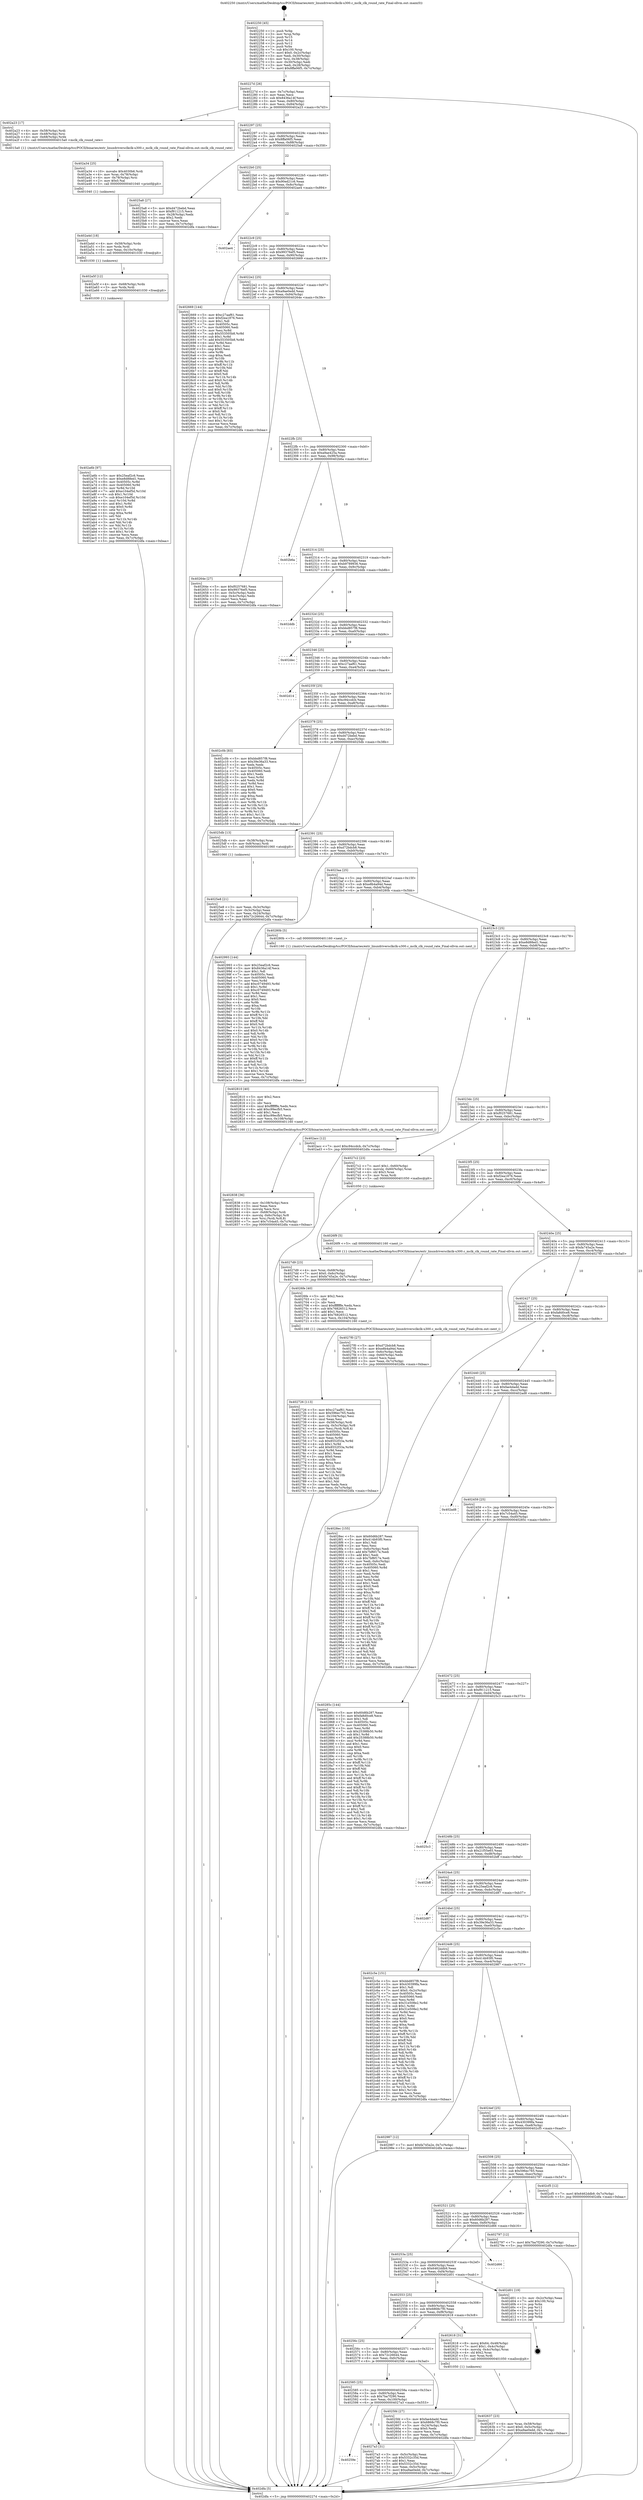 digraph "0x402250" {
  label = "0x402250 (/mnt/c/Users/mathe/Desktop/tcc/POCII/binaries/extr_linuxdriversclkclk-u300.c_mclk_clk_round_rate_Final-ollvm.out::main(0))"
  labelloc = "t"
  node[shape=record]

  Entry [label="",width=0.3,height=0.3,shape=circle,fillcolor=black,style=filled]
  "0x40227d" [label="{
     0x40227d [26]\l
     | [instrs]\l
     &nbsp;&nbsp;0x40227d \<+3\>: mov -0x7c(%rbp),%eax\l
     &nbsp;&nbsp;0x402280 \<+2\>: mov %eax,%ecx\l
     &nbsp;&nbsp;0x402282 \<+6\>: sub $0x8436a14f,%ecx\l
     &nbsp;&nbsp;0x402288 \<+3\>: mov %eax,-0x80(%rbp)\l
     &nbsp;&nbsp;0x40228b \<+6\>: mov %ecx,-0x84(%rbp)\l
     &nbsp;&nbsp;0x402291 \<+6\>: je 0000000000402a23 \<main+0x7d3\>\l
  }"]
  "0x402a23" [label="{
     0x402a23 [17]\l
     | [instrs]\l
     &nbsp;&nbsp;0x402a23 \<+4\>: mov -0x58(%rbp),%rdi\l
     &nbsp;&nbsp;0x402a27 \<+4\>: mov -0x48(%rbp),%rsi\l
     &nbsp;&nbsp;0x402a2b \<+4\>: mov -0x68(%rbp),%rdx\l
     &nbsp;&nbsp;0x402a2f \<+5\>: call 00000000004015a0 \<mclk_clk_round_rate\>\l
     | [calls]\l
     &nbsp;&nbsp;0x4015a0 \{1\} (/mnt/c/Users/mathe/Desktop/tcc/POCII/binaries/extr_linuxdriversclkclk-u300.c_mclk_clk_round_rate_Final-ollvm.out::mclk_clk_round_rate)\l
  }"]
  "0x402297" [label="{
     0x402297 [25]\l
     | [instrs]\l
     &nbsp;&nbsp;0x402297 \<+5\>: jmp 000000000040229c \<main+0x4c\>\l
     &nbsp;&nbsp;0x40229c \<+3\>: mov -0x80(%rbp),%eax\l
     &nbsp;&nbsp;0x40229f \<+5\>: sub $0x8ffa06f5,%eax\l
     &nbsp;&nbsp;0x4022a4 \<+6\>: mov %eax,-0x88(%rbp)\l
     &nbsp;&nbsp;0x4022aa \<+6\>: je 00000000004025a8 \<main+0x358\>\l
  }"]
  Exit [label="",width=0.3,height=0.3,shape=circle,fillcolor=black,style=filled,peripheries=2]
  "0x4025a8" [label="{
     0x4025a8 [27]\l
     | [instrs]\l
     &nbsp;&nbsp;0x4025a8 \<+5\>: mov $0xd472bebd,%eax\l
     &nbsp;&nbsp;0x4025ad \<+5\>: mov $0xf911215,%ecx\l
     &nbsp;&nbsp;0x4025b2 \<+3\>: mov -0x28(%rbp),%edx\l
     &nbsp;&nbsp;0x4025b5 \<+3\>: cmp $0x2,%edx\l
     &nbsp;&nbsp;0x4025b8 \<+3\>: cmovne %ecx,%eax\l
     &nbsp;&nbsp;0x4025bb \<+3\>: mov %eax,-0x7c(%rbp)\l
     &nbsp;&nbsp;0x4025be \<+5\>: jmp 0000000000402dfa \<main+0xbaa\>\l
  }"]
  "0x4022b0" [label="{
     0x4022b0 [25]\l
     | [instrs]\l
     &nbsp;&nbsp;0x4022b0 \<+5\>: jmp 00000000004022b5 \<main+0x65\>\l
     &nbsp;&nbsp;0x4022b5 \<+3\>: mov -0x80(%rbp),%eax\l
     &nbsp;&nbsp;0x4022b8 \<+5\>: sub $0x90ed21c6,%eax\l
     &nbsp;&nbsp;0x4022bd \<+6\>: mov %eax,-0x8c(%rbp)\l
     &nbsp;&nbsp;0x4022c3 \<+6\>: je 0000000000402ae4 \<main+0x894\>\l
  }"]
  "0x402dfa" [label="{
     0x402dfa [5]\l
     | [instrs]\l
     &nbsp;&nbsp;0x402dfa \<+5\>: jmp 000000000040227d \<main+0x2d\>\l
  }"]
  "0x402250" [label="{
     0x402250 [45]\l
     | [instrs]\l
     &nbsp;&nbsp;0x402250 \<+1\>: push %rbp\l
     &nbsp;&nbsp;0x402251 \<+3\>: mov %rsp,%rbp\l
     &nbsp;&nbsp;0x402254 \<+2\>: push %r15\l
     &nbsp;&nbsp;0x402256 \<+2\>: push %r14\l
     &nbsp;&nbsp;0x402258 \<+2\>: push %r12\l
     &nbsp;&nbsp;0x40225a \<+1\>: push %rbx\l
     &nbsp;&nbsp;0x40225b \<+7\>: sub $0x100,%rsp\l
     &nbsp;&nbsp;0x402262 \<+7\>: movl $0x0,-0x2c(%rbp)\l
     &nbsp;&nbsp;0x402269 \<+3\>: mov %edi,-0x30(%rbp)\l
     &nbsp;&nbsp;0x40226c \<+4\>: mov %rsi,-0x38(%rbp)\l
     &nbsp;&nbsp;0x402270 \<+3\>: mov -0x30(%rbp),%edi\l
     &nbsp;&nbsp;0x402273 \<+3\>: mov %edi,-0x28(%rbp)\l
     &nbsp;&nbsp;0x402276 \<+7\>: movl $0x8ffa06f5,-0x7c(%rbp)\l
  }"]
  "0x402a6b" [label="{
     0x402a6b [97]\l
     | [instrs]\l
     &nbsp;&nbsp;0x402a6b \<+5\>: mov $0x25eaf2c6,%eax\l
     &nbsp;&nbsp;0x402a70 \<+5\>: mov $0xe8d88ed1,%ecx\l
     &nbsp;&nbsp;0x402a75 \<+8\>: mov 0x40505c,%r8d\l
     &nbsp;&nbsp;0x402a7d \<+8\>: mov 0x405060,%r9d\l
     &nbsp;&nbsp;0x402a85 \<+3\>: mov %r8d,%r10d\l
     &nbsp;&nbsp;0x402a88 \<+7\>: add $0xe104ef5d,%r10d\l
     &nbsp;&nbsp;0x402a8f \<+4\>: sub $0x1,%r10d\l
     &nbsp;&nbsp;0x402a93 \<+7\>: sub $0xe104ef5d,%r10d\l
     &nbsp;&nbsp;0x402a9a \<+4\>: imul %r10d,%r8d\l
     &nbsp;&nbsp;0x402a9e \<+4\>: and $0x1,%r8d\l
     &nbsp;&nbsp;0x402aa2 \<+4\>: cmp $0x0,%r8d\l
     &nbsp;&nbsp;0x402aa6 \<+4\>: sete %r11b\l
     &nbsp;&nbsp;0x402aaa \<+4\>: cmp $0xa,%r9d\l
     &nbsp;&nbsp;0x402aae \<+3\>: setl %bl\l
     &nbsp;&nbsp;0x402ab1 \<+3\>: mov %r11b,%r14b\l
     &nbsp;&nbsp;0x402ab4 \<+3\>: and %bl,%r14b\l
     &nbsp;&nbsp;0x402ab7 \<+3\>: xor %bl,%r11b\l
     &nbsp;&nbsp;0x402aba \<+3\>: or %r11b,%r14b\l
     &nbsp;&nbsp;0x402abd \<+4\>: test $0x1,%r14b\l
     &nbsp;&nbsp;0x402ac1 \<+3\>: cmovne %ecx,%eax\l
     &nbsp;&nbsp;0x402ac4 \<+3\>: mov %eax,-0x7c(%rbp)\l
     &nbsp;&nbsp;0x402ac7 \<+5\>: jmp 0000000000402dfa \<main+0xbaa\>\l
  }"]
  "0x402ae4" [label="{
     0x402ae4\l
  }", style=dashed]
  "0x4022c9" [label="{
     0x4022c9 [25]\l
     | [instrs]\l
     &nbsp;&nbsp;0x4022c9 \<+5\>: jmp 00000000004022ce \<main+0x7e\>\l
     &nbsp;&nbsp;0x4022ce \<+3\>: mov -0x80(%rbp),%eax\l
     &nbsp;&nbsp;0x4022d1 \<+5\>: sub $0x99376ef5,%eax\l
     &nbsp;&nbsp;0x4022d6 \<+6\>: mov %eax,-0x90(%rbp)\l
     &nbsp;&nbsp;0x4022dc \<+6\>: je 0000000000402669 \<main+0x419\>\l
  }"]
  "0x402a5f" [label="{
     0x402a5f [12]\l
     | [instrs]\l
     &nbsp;&nbsp;0x402a5f \<+4\>: mov -0x68(%rbp),%rdx\l
     &nbsp;&nbsp;0x402a63 \<+3\>: mov %rdx,%rdi\l
     &nbsp;&nbsp;0x402a66 \<+5\>: call 0000000000401030 \<free@plt\>\l
     | [calls]\l
     &nbsp;&nbsp;0x401030 \{1\} (unknown)\l
  }"]
  "0x402669" [label="{
     0x402669 [144]\l
     | [instrs]\l
     &nbsp;&nbsp;0x402669 \<+5\>: mov $0xc27aaf61,%eax\l
     &nbsp;&nbsp;0x40266e \<+5\>: mov $0xf2ea1876,%ecx\l
     &nbsp;&nbsp;0x402673 \<+2\>: mov $0x1,%dl\l
     &nbsp;&nbsp;0x402675 \<+7\>: mov 0x40505c,%esi\l
     &nbsp;&nbsp;0x40267c \<+7\>: mov 0x405060,%edi\l
     &nbsp;&nbsp;0x402683 \<+3\>: mov %esi,%r8d\l
     &nbsp;&nbsp;0x402686 \<+7\>: sub $0x553505b8,%r8d\l
     &nbsp;&nbsp;0x40268d \<+4\>: sub $0x1,%r8d\l
     &nbsp;&nbsp;0x402691 \<+7\>: add $0x553505b8,%r8d\l
     &nbsp;&nbsp;0x402698 \<+4\>: imul %r8d,%esi\l
     &nbsp;&nbsp;0x40269c \<+3\>: and $0x1,%esi\l
     &nbsp;&nbsp;0x40269f \<+3\>: cmp $0x0,%esi\l
     &nbsp;&nbsp;0x4026a2 \<+4\>: sete %r9b\l
     &nbsp;&nbsp;0x4026a6 \<+3\>: cmp $0xa,%edi\l
     &nbsp;&nbsp;0x4026a9 \<+4\>: setl %r10b\l
     &nbsp;&nbsp;0x4026ad \<+3\>: mov %r9b,%r11b\l
     &nbsp;&nbsp;0x4026b0 \<+4\>: xor $0xff,%r11b\l
     &nbsp;&nbsp;0x4026b4 \<+3\>: mov %r10b,%bl\l
     &nbsp;&nbsp;0x4026b7 \<+3\>: xor $0xff,%bl\l
     &nbsp;&nbsp;0x4026ba \<+3\>: xor $0x0,%dl\l
     &nbsp;&nbsp;0x4026bd \<+3\>: mov %r11b,%r14b\l
     &nbsp;&nbsp;0x4026c0 \<+4\>: and $0x0,%r14b\l
     &nbsp;&nbsp;0x4026c4 \<+3\>: and %dl,%r9b\l
     &nbsp;&nbsp;0x4026c7 \<+3\>: mov %bl,%r15b\l
     &nbsp;&nbsp;0x4026ca \<+4\>: and $0x0,%r15b\l
     &nbsp;&nbsp;0x4026ce \<+3\>: and %dl,%r10b\l
     &nbsp;&nbsp;0x4026d1 \<+3\>: or %r9b,%r14b\l
     &nbsp;&nbsp;0x4026d4 \<+3\>: or %r10b,%r15b\l
     &nbsp;&nbsp;0x4026d7 \<+3\>: xor %r15b,%r14b\l
     &nbsp;&nbsp;0x4026da \<+3\>: or %bl,%r11b\l
     &nbsp;&nbsp;0x4026dd \<+4\>: xor $0xff,%r11b\l
     &nbsp;&nbsp;0x4026e1 \<+3\>: or $0x0,%dl\l
     &nbsp;&nbsp;0x4026e4 \<+3\>: and %dl,%r11b\l
     &nbsp;&nbsp;0x4026e7 \<+3\>: or %r11b,%r14b\l
     &nbsp;&nbsp;0x4026ea \<+4\>: test $0x1,%r14b\l
     &nbsp;&nbsp;0x4026ee \<+3\>: cmovne %ecx,%eax\l
     &nbsp;&nbsp;0x4026f1 \<+3\>: mov %eax,-0x7c(%rbp)\l
     &nbsp;&nbsp;0x4026f4 \<+5\>: jmp 0000000000402dfa \<main+0xbaa\>\l
  }"]
  "0x4022e2" [label="{
     0x4022e2 [25]\l
     | [instrs]\l
     &nbsp;&nbsp;0x4022e2 \<+5\>: jmp 00000000004022e7 \<main+0x97\>\l
     &nbsp;&nbsp;0x4022e7 \<+3\>: mov -0x80(%rbp),%eax\l
     &nbsp;&nbsp;0x4022ea \<+5\>: sub $0xa9ae0edd,%eax\l
     &nbsp;&nbsp;0x4022ef \<+6\>: mov %eax,-0x94(%rbp)\l
     &nbsp;&nbsp;0x4022f5 \<+6\>: je 000000000040264e \<main+0x3fe\>\l
  }"]
  "0x402a4d" [label="{
     0x402a4d [18]\l
     | [instrs]\l
     &nbsp;&nbsp;0x402a4d \<+4\>: mov -0x58(%rbp),%rdx\l
     &nbsp;&nbsp;0x402a51 \<+3\>: mov %rdx,%rdi\l
     &nbsp;&nbsp;0x402a54 \<+6\>: mov %eax,-0x10c(%rbp)\l
     &nbsp;&nbsp;0x402a5a \<+5\>: call 0000000000401030 \<free@plt\>\l
     | [calls]\l
     &nbsp;&nbsp;0x401030 \{1\} (unknown)\l
  }"]
  "0x40264e" [label="{
     0x40264e [27]\l
     | [instrs]\l
     &nbsp;&nbsp;0x40264e \<+5\>: mov $0xf0257681,%eax\l
     &nbsp;&nbsp;0x402653 \<+5\>: mov $0x99376ef5,%ecx\l
     &nbsp;&nbsp;0x402658 \<+3\>: mov -0x5c(%rbp),%edx\l
     &nbsp;&nbsp;0x40265b \<+3\>: cmp -0x4c(%rbp),%edx\l
     &nbsp;&nbsp;0x40265e \<+3\>: cmovl %ecx,%eax\l
     &nbsp;&nbsp;0x402661 \<+3\>: mov %eax,-0x7c(%rbp)\l
     &nbsp;&nbsp;0x402664 \<+5\>: jmp 0000000000402dfa \<main+0xbaa\>\l
  }"]
  "0x4022fb" [label="{
     0x4022fb [25]\l
     | [instrs]\l
     &nbsp;&nbsp;0x4022fb \<+5\>: jmp 0000000000402300 \<main+0xb0\>\l
     &nbsp;&nbsp;0x402300 \<+3\>: mov -0x80(%rbp),%eax\l
     &nbsp;&nbsp;0x402303 \<+5\>: sub $0xa9ae425a,%eax\l
     &nbsp;&nbsp;0x402308 \<+6\>: mov %eax,-0x98(%rbp)\l
     &nbsp;&nbsp;0x40230e \<+6\>: je 0000000000402b6a \<main+0x91a\>\l
  }"]
  "0x402a34" [label="{
     0x402a34 [25]\l
     | [instrs]\l
     &nbsp;&nbsp;0x402a34 \<+10\>: movabs $0x4030b6,%rdi\l
     &nbsp;&nbsp;0x402a3e \<+4\>: mov %rax,-0x78(%rbp)\l
     &nbsp;&nbsp;0x402a42 \<+4\>: mov -0x78(%rbp),%rsi\l
     &nbsp;&nbsp;0x402a46 \<+2\>: mov $0x0,%al\l
     &nbsp;&nbsp;0x402a48 \<+5\>: call 0000000000401040 \<printf@plt\>\l
     | [calls]\l
     &nbsp;&nbsp;0x401040 \{1\} (unknown)\l
  }"]
  "0x402b6a" [label="{
     0x402b6a\l
  }", style=dashed]
  "0x402314" [label="{
     0x402314 [25]\l
     | [instrs]\l
     &nbsp;&nbsp;0x402314 \<+5\>: jmp 0000000000402319 \<main+0xc9\>\l
     &nbsp;&nbsp;0x402319 \<+3\>: mov -0x80(%rbp),%eax\l
     &nbsp;&nbsp;0x40231c \<+5\>: sub $0xb9789936,%eax\l
     &nbsp;&nbsp;0x402321 \<+6\>: mov %eax,-0x9c(%rbp)\l
     &nbsp;&nbsp;0x402327 \<+6\>: je 0000000000402ddb \<main+0xb8b\>\l
  }"]
  "0x402838" [label="{
     0x402838 [36]\l
     | [instrs]\l
     &nbsp;&nbsp;0x402838 \<+6\>: mov -0x108(%rbp),%ecx\l
     &nbsp;&nbsp;0x40283e \<+3\>: imul %eax,%ecx\l
     &nbsp;&nbsp;0x402841 \<+3\>: movslq %ecx,%rsi\l
     &nbsp;&nbsp;0x402844 \<+4\>: mov -0x68(%rbp),%rdi\l
     &nbsp;&nbsp;0x402848 \<+4\>: movslq -0x6c(%rbp),%r8\l
     &nbsp;&nbsp;0x40284c \<+4\>: mov %rsi,(%rdi,%r8,8)\l
     &nbsp;&nbsp;0x402850 \<+7\>: movl $0x7c54a45,-0x7c(%rbp)\l
     &nbsp;&nbsp;0x402857 \<+5\>: jmp 0000000000402dfa \<main+0xbaa\>\l
  }"]
  "0x402ddb" [label="{
     0x402ddb\l
  }", style=dashed]
  "0x40232d" [label="{
     0x40232d [25]\l
     | [instrs]\l
     &nbsp;&nbsp;0x40232d \<+5\>: jmp 0000000000402332 \<main+0xe2\>\l
     &nbsp;&nbsp;0x402332 \<+3\>: mov -0x80(%rbp),%eax\l
     &nbsp;&nbsp;0x402335 \<+5\>: sub $0xbbd857f8,%eax\l
     &nbsp;&nbsp;0x40233a \<+6\>: mov %eax,-0xa0(%rbp)\l
     &nbsp;&nbsp;0x402340 \<+6\>: je 0000000000402dec \<main+0xb9c\>\l
  }"]
  "0x402810" [label="{
     0x402810 [40]\l
     | [instrs]\l
     &nbsp;&nbsp;0x402810 \<+5\>: mov $0x2,%ecx\l
     &nbsp;&nbsp;0x402815 \<+1\>: cltd\l
     &nbsp;&nbsp;0x402816 \<+2\>: idiv %ecx\l
     &nbsp;&nbsp;0x402818 \<+6\>: imul $0xfffffffe,%edx,%ecx\l
     &nbsp;&nbsp;0x40281e \<+6\>: add $0xc99ecfb5,%ecx\l
     &nbsp;&nbsp;0x402824 \<+3\>: add $0x1,%ecx\l
     &nbsp;&nbsp;0x402827 \<+6\>: sub $0xc99ecfb5,%ecx\l
     &nbsp;&nbsp;0x40282d \<+6\>: mov %ecx,-0x108(%rbp)\l
     &nbsp;&nbsp;0x402833 \<+5\>: call 0000000000401160 \<next_i\>\l
     | [calls]\l
     &nbsp;&nbsp;0x401160 \{1\} (/mnt/c/Users/mathe/Desktop/tcc/POCII/binaries/extr_linuxdriversclkclk-u300.c_mclk_clk_round_rate_Final-ollvm.out::next_i)\l
  }"]
  "0x402dec" [label="{
     0x402dec\l
  }", style=dashed]
  "0x402346" [label="{
     0x402346 [25]\l
     | [instrs]\l
     &nbsp;&nbsp;0x402346 \<+5\>: jmp 000000000040234b \<main+0xfb\>\l
     &nbsp;&nbsp;0x40234b \<+3\>: mov -0x80(%rbp),%eax\l
     &nbsp;&nbsp;0x40234e \<+5\>: sub $0xc27aaf61,%eax\l
     &nbsp;&nbsp;0x402353 \<+6\>: mov %eax,-0xa4(%rbp)\l
     &nbsp;&nbsp;0x402359 \<+6\>: je 0000000000402d14 \<main+0xac4\>\l
  }"]
  "0x4027d9" [label="{
     0x4027d9 [23]\l
     | [instrs]\l
     &nbsp;&nbsp;0x4027d9 \<+4\>: mov %rax,-0x68(%rbp)\l
     &nbsp;&nbsp;0x4027dd \<+7\>: movl $0x0,-0x6c(%rbp)\l
     &nbsp;&nbsp;0x4027e4 \<+7\>: movl $0xfa745a2e,-0x7c(%rbp)\l
     &nbsp;&nbsp;0x4027eb \<+5\>: jmp 0000000000402dfa \<main+0xbaa\>\l
  }"]
  "0x402d14" [label="{
     0x402d14\l
  }", style=dashed]
  "0x40235f" [label="{
     0x40235f [25]\l
     | [instrs]\l
     &nbsp;&nbsp;0x40235f \<+5\>: jmp 0000000000402364 \<main+0x114\>\l
     &nbsp;&nbsp;0x402364 \<+3\>: mov -0x80(%rbp),%eax\l
     &nbsp;&nbsp;0x402367 \<+5\>: sub $0xc94ccdcb,%eax\l
     &nbsp;&nbsp;0x40236c \<+6\>: mov %eax,-0xa8(%rbp)\l
     &nbsp;&nbsp;0x402372 \<+6\>: je 0000000000402c0b \<main+0x9bb\>\l
  }"]
  "0x40259e" [label="{
     0x40259e\l
  }", style=dashed]
  "0x402c0b" [label="{
     0x402c0b [83]\l
     | [instrs]\l
     &nbsp;&nbsp;0x402c0b \<+5\>: mov $0xbbd857f8,%eax\l
     &nbsp;&nbsp;0x402c10 \<+5\>: mov $0x39e36a33,%ecx\l
     &nbsp;&nbsp;0x402c15 \<+2\>: xor %edx,%edx\l
     &nbsp;&nbsp;0x402c17 \<+7\>: mov 0x40505c,%esi\l
     &nbsp;&nbsp;0x402c1e \<+7\>: mov 0x405060,%edi\l
     &nbsp;&nbsp;0x402c25 \<+3\>: sub $0x1,%edx\l
     &nbsp;&nbsp;0x402c28 \<+3\>: mov %esi,%r8d\l
     &nbsp;&nbsp;0x402c2b \<+3\>: add %edx,%r8d\l
     &nbsp;&nbsp;0x402c2e \<+4\>: imul %r8d,%esi\l
     &nbsp;&nbsp;0x402c32 \<+3\>: and $0x1,%esi\l
     &nbsp;&nbsp;0x402c35 \<+3\>: cmp $0x0,%esi\l
     &nbsp;&nbsp;0x402c38 \<+4\>: sete %r9b\l
     &nbsp;&nbsp;0x402c3c \<+3\>: cmp $0xa,%edi\l
     &nbsp;&nbsp;0x402c3f \<+4\>: setl %r10b\l
     &nbsp;&nbsp;0x402c43 \<+3\>: mov %r9b,%r11b\l
     &nbsp;&nbsp;0x402c46 \<+3\>: and %r10b,%r11b\l
     &nbsp;&nbsp;0x402c49 \<+3\>: xor %r10b,%r9b\l
     &nbsp;&nbsp;0x402c4c \<+3\>: or %r9b,%r11b\l
     &nbsp;&nbsp;0x402c4f \<+4\>: test $0x1,%r11b\l
     &nbsp;&nbsp;0x402c53 \<+3\>: cmovne %ecx,%eax\l
     &nbsp;&nbsp;0x402c56 \<+3\>: mov %eax,-0x7c(%rbp)\l
     &nbsp;&nbsp;0x402c59 \<+5\>: jmp 0000000000402dfa \<main+0xbaa\>\l
  }"]
  "0x402378" [label="{
     0x402378 [25]\l
     | [instrs]\l
     &nbsp;&nbsp;0x402378 \<+5\>: jmp 000000000040237d \<main+0x12d\>\l
     &nbsp;&nbsp;0x40237d \<+3\>: mov -0x80(%rbp),%eax\l
     &nbsp;&nbsp;0x402380 \<+5\>: sub $0xd472bebd,%eax\l
     &nbsp;&nbsp;0x402385 \<+6\>: mov %eax,-0xac(%rbp)\l
     &nbsp;&nbsp;0x40238b \<+6\>: je 00000000004025db \<main+0x38b\>\l
  }"]
  "0x4027a3" [label="{
     0x4027a3 [31]\l
     | [instrs]\l
     &nbsp;&nbsp;0x4027a3 \<+3\>: mov -0x5c(%rbp),%eax\l
     &nbsp;&nbsp;0x4027a6 \<+5\>: sub $0x5332c35d,%eax\l
     &nbsp;&nbsp;0x4027ab \<+3\>: add $0x1,%eax\l
     &nbsp;&nbsp;0x4027ae \<+5\>: add $0x5332c35d,%eax\l
     &nbsp;&nbsp;0x4027b3 \<+3\>: mov %eax,-0x5c(%rbp)\l
     &nbsp;&nbsp;0x4027b6 \<+7\>: movl $0xa9ae0edd,-0x7c(%rbp)\l
     &nbsp;&nbsp;0x4027bd \<+5\>: jmp 0000000000402dfa \<main+0xbaa\>\l
  }"]
  "0x4025db" [label="{
     0x4025db [13]\l
     | [instrs]\l
     &nbsp;&nbsp;0x4025db \<+4\>: mov -0x38(%rbp),%rax\l
     &nbsp;&nbsp;0x4025df \<+4\>: mov 0x8(%rax),%rdi\l
     &nbsp;&nbsp;0x4025e3 \<+5\>: call 0000000000401060 \<atoi@plt\>\l
     | [calls]\l
     &nbsp;&nbsp;0x401060 \{1\} (unknown)\l
  }"]
  "0x402391" [label="{
     0x402391 [25]\l
     | [instrs]\l
     &nbsp;&nbsp;0x402391 \<+5\>: jmp 0000000000402396 \<main+0x146\>\l
     &nbsp;&nbsp;0x402396 \<+3\>: mov -0x80(%rbp),%eax\l
     &nbsp;&nbsp;0x402399 \<+5\>: sub $0xd72bdcb8,%eax\l
     &nbsp;&nbsp;0x40239e \<+6\>: mov %eax,-0xb0(%rbp)\l
     &nbsp;&nbsp;0x4023a4 \<+6\>: je 0000000000402993 \<main+0x743\>\l
  }"]
  "0x4025e8" [label="{
     0x4025e8 [21]\l
     | [instrs]\l
     &nbsp;&nbsp;0x4025e8 \<+3\>: mov %eax,-0x3c(%rbp)\l
     &nbsp;&nbsp;0x4025eb \<+3\>: mov -0x3c(%rbp),%eax\l
     &nbsp;&nbsp;0x4025ee \<+3\>: mov %eax,-0x24(%rbp)\l
     &nbsp;&nbsp;0x4025f1 \<+7\>: movl $0x72c26644,-0x7c(%rbp)\l
     &nbsp;&nbsp;0x4025f8 \<+5\>: jmp 0000000000402dfa \<main+0xbaa\>\l
  }"]
  "0x402726" [label="{
     0x402726 [113]\l
     | [instrs]\l
     &nbsp;&nbsp;0x402726 \<+5\>: mov $0xc27aaf61,%ecx\l
     &nbsp;&nbsp;0x40272b \<+5\>: mov $0x596ec765,%edx\l
     &nbsp;&nbsp;0x402730 \<+6\>: mov -0x104(%rbp),%esi\l
     &nbsp;&nbsp;0x402736 \<+3\>: imul %eax,%esi\l
     &nbsp;&nbsp;0x402739 \<+4\>: mov -0x58(%rbp),%rdi\l
     &nbsp;&nbsp;0x40273d \<+4\>: movslq -0x5c(%rbp),%r8\l
     &nbsp;&nbsp;0x402741 \<+4\>: mov %esi,(%rdi,%r8,4)\l
     &nbsp;&nbsp;0x402745 \<+7\>: mov 0x40505c,%eax\l
     &nbsp;&nbsp;0x40274c \<+7\>: mov 0x405060,%esi\l
     &nbsp;&nbsp;0x402753 \<+3\>: mov %eax,%r9d\l
     &nbsp;&nbsp;0x402756 \<+7\>: sub $0x8552f33a,%r9d\l
     &nbsp;&nbsp;0x40275d \<+4\>: sub $0x1,%r9d\l
     &nbsp;&nbsp;0x402761 \<+7\>: add $0x8552f33a,%r9d\l
     &nbsp;&nbsp;0x402768 \<+4\>: imul %r9d,%eax\l
     &nbsp;&nbsp;0x40276c \<+3\>: and $0x1,%eax\l
     &nbsp;&nbsp;0x40276f \<+3\>: cmp $0x0,%eax\l
     &nbsp;&nbsp;0x402772 \<+4\>: sete %r10b\l
     &nbsp;&nbsp;0x402776 \<+3\>: cmp $0xa,%esi\l
     &nbsp;&nbsp;0x402779 \<+4\>: setl %r11b\l
     &nbsp;&nbsp;0x40277d \<+3\>: mov %r10b,%bl\l
     &nbsp;&nbsp;0x402780 \<+3\>: and %r11b,%bl\l
     &nbsp;&nbsp;0x402783 \<+3\>: xor %r11b,%r10b\l
     &nbsp;&nbsp;0x402786 \<+3\>: or %r10b,%bl\l
     &nbsp;&nbsp;0x402789 \<+3\>: test $0x1,%bl\l
     &nbsp;&nbsp;0x40278c \<+3\>: cmovne %edx,%ecx\l
     &nbsp;&nbsp;0x40278f \<+3\>: mov %ecx,-0x7c(%rbp)\l
     &nbsp;&nbsp;0x402792 \<+5\>: jmp 0000000000402dfa \<main+0xbaa\>\l
  }"]
  "0x402993" [label="{
     0x402993 [144]\l
     | [instrs]\l
     &nbsp;&nbsp;0x402993 \<+5\>: mov $0x25eaf2c6,%eax\l
     &nbsp;&nbsp;0x402998 \<+5\>: mov $0x8436a14f,%ecx\l
     &nbsp;&nbsp;0x40299d \<+2\>: mov $0x1,%dl\l
     &nbsp;&nbsp;0x40299f \<+7\>: mov 0x40505c,%esi\l
     &nbsp;&nbsp;0x4029a6 \<+7\>: mov 0x405060,%edi\l
     &nbsp;&nbsp;0x4029ad \<+3\>: mov %esi,%r8d\l
     &nbsp;&nbsp;0x4029b0 \<+7\>: add $0xc0749493,%r8d\l
     &nbsp;&nbsp;0x4029b7 \<+4\>: sub $0x1,%r8d\l
     &nbsp;&nbsp;0x4029bb \<+7\>: sub $0xc0749493,%r8d\l
     &nbsp;&nbsp;0x4029c2 \<+4\>: imul %r8d,%esi\l
     &nbsp;&nbsp;0x4029c6 \<+3\>: and $0x1,%esi\l
     &nbsp;&nbsp;0x4029c9 \<+3\>: cmp $0x0,%esi\l
     &nbsp;&nbsp;0x4029cc \<+4\>: sete %r9b\l
     &nbsp;&nbsp;0x4029d0 \<+3\>: cmp $0xa,%edi\l
     &nbsp;&nbsp;0x4029d3 \<+4\>: setl %r10b\l
     &nbsp;&nbsp;0x4029d7 \<+3\>: mov %r9b,%r11b\l
     &nbsp;&nbsp;0x4029da \<+4\>: xor $0xff,%r11b\l
     &nbsp;&nbsp;0x4029de \<+3\>: mov %r10b,%bl\l
     &nbsp;&nbsp;0x4029e1 \<+3\>: xor $0xff,%bl\l
     &nbsp;&nbsp;0x4029e4 \<+3\>: xor $0x0,%dl\l
     &nbsp;&nbsp;0x4029e7 \<+3\>: mov %r11b,%r14b\l
     &nbsp;&nbsp;0x4029ea \<+4\>: and $0x0,%r14b\l
     &nbsp;&nbsp;0x4029ee \<+3\>: and %dl,%r9b\l
     &nbsp;&nbsp;0x4029f1 \<+3\>: mov %bl,%r15b\l
     &nbsp;&nbsp;0x4029f4 \<+4\>: and $0x0,%r15b\l
     &nbsp;&nbsp;0x4029f8 \<+3\>: and %dl,%r10b\l
     &nbsp;&nbsp;0x4029fb \<+3\>: or %r9b,%r14b\l
     &nbsp;&nbsp;0x4029fe \<+3\>: or %r10b,%r15b\l
     &nbsp;&nbsp;0x402a01 \<+3\>: xor %r15b,%r14b\l
     &nbsp;&nbsp;0x402a04 \<+3\>: or %bl,%r11b\l
     &nbsp;&nbsp;0x402a07 \<+4\>: xor $0xff,%r11b\l
     &nbsp;&nbsp;0x402a0b \<+3\>: or $0x0,%dl\l
     &nbsp;&nbsp;0x402a0e \<+3\>: and %dl,%r11b\l
     &nbsp;&nbsp;0x402a11 \<+3\>: or %r11b,%r14b\l
     &nbsp;&nbsp;0x402a14 \<+4\>: test $0x1,%r14b\l
     &nbsp;&nbsp;0x402a18 \<+3\>: cmovne %ecx,%eax\l
     &nbsp;&nbsp;0x402a1b \<+3\>: mov %eax,-0x7c(%rbp)\l
     &nbsp;&nbsp;0x402a1e \<+5\>: jmp 0000000000402dfa \<main+0xbaa\>\l
  }"]
  "0x4023aa" [label="{
     0x4023aa [25]\l
     | [instrs]\l
     &nbsp;&nbsp;0x4023aa \<+5\>: jmp 00000000004023af \<main+0x15f\>\l
     &nbsp;&nbsp;0x4023af \<+3\>: mov -0x80(%rbp),%eax\l
     &nbsp;&nbsp;0x4023b2 \<+5\>: sub $0xe8b4a94d,%eax\l
     &nbsp;&nbsp;0x4023b7 \<+6\>: mov %eax,-0xb4(%rbp)\l
     &nbsp;&nbsp;0x4023bd \<+6\>: je 000000000040280b \<main+0x5bb\>\l
  }"]
  "0x4026fe" [label="{
     0x4026fe [40]\l
     | [instrs]\l
     &nbsp;&nbsp;0x4026fe \<+5\>: mov $0x2,%ecx\l
     &nbsp;&nbsp;0x402703 \<+1\>: cltd\l
     &nbsp;&nbsp;0x402704 \<+2\>: idiv %ecx\l
     &nbsp;&nbsp;0x402706 \<+6\>: imul $0xfffffffe,%edx,%ecx\l
     &nbsp;&nbsp;0x40270c \<+6\>: sub $0x76826512,%ecx\l
     &nbsp;&nbsp;0x402712 \<+3\>: add $0x1,%ecx\l
     &nbsp;&nbsp;0x402715 \<+6\>: add $0x76826512,%ecx\l
     &nbsp;&nbsp;0x40271b \<+6\>: mov %ecx,-0x104(%rbp)\l
     &nbsp;&nbsp;0x402721 \<+5\>: call 0000000000401160 \<next_i\>\l
     | [calls]\l
     &nbsp;&nbsp;0x401160 \{1\} (/mnt/c/Users/mathe/Desktop/tcc/POCII/binaries/extr_linuxdriversclkclk-u300.c_mclk_clk_round_rate_Final-ollvm.out::next_i)\l
  }"]
  "0x40280b" [label="{
     0x40280b [5]\l
     | [instrs]\l
     &nbsp;&nbsp;0x40280b \<+5\>: call 0000000000401160 \<next_i\>\l
     | [calls]\l
     &nbsp;&nbsp;0x401160 \{1\} (/mnt/c/Users/mathe/Desktop/tcc/POCII/binaries/extr_linuxdriversclkclk-u300.c_mclk_clk_round_rate_Final-ollvm.out::next_i)\l
  }"]
  "0x4023c3" [label="{
     0x4023c3 [25]\l
     | [instrs]\l
     &nbsp;&nbsp;0x4023c3 \<+5\>: jmp 00000000004023c8 \<main+0x178\>\l
     &nbsp;&nbsp;0x4023c8 \<+3\>: mov -0x80(%rbp),%eax\l
     &nbsp;&nbsp;0x4023cb \<+5\>: sub $0xe8d88ed1,%eax\l
     &nbsp;&nbsp;0x4023d0 \<+6\>: mov %eax,-0xb8(%rbp)\l
     &nbsp;&nbsp;0x4023d6 \<+6\>: je 0000000000402acc \<main+0x87c\>\l
  }"]
  "0x402637" [label="{
     0x402637 [23]\l
     | [instrs]\l
     &nbsp;&nbsp;0x402637 \<+4\>: mov %rax,-0x58(%rbp)\l
     &nbsp;&nbsp;0x40263b \<+7\>: movl $0x0,-0x5c(%rbp)\l
     &nbsp;&nbsp;0x402642 \<+7\>: movl $0xa9ae0edd,-0x7c(%rbp)\l
     &nbsp;&nbsp;0x402649 \<+5\>: jmp 0000000000402dfa \<main+0xbaa\>\l
  }"]
  "0x402acc" [label="{
     0x402acc [12]\l
     | [instrs]\l
     &nbsp;&nbsp;0x402acc \<+7\>: movl $0xc94ccdcb,-0x7c(%rbp)\l
     &nbsp;&nbsp;0x402ad3 \<+5\>: jmp 0000000000402dfa \<main+0xbaa\>\l
  }"]
  "0x4023dc" [label="{
     0x4023dc [25]\l
     | [instrs]\l
     &nbsp;&nbsp;0x4023dc \<+5\>: jmp 00000000004023e1 \<main+0x191\>\l
     &nbsp;&nbsp;0x4023e1 \<+3\>: mov -0x80(%rbp),%eax\l
     &nbsp;&nbsp;0x4023e4 \<+5\>: sub $0xf0257681,%eax\l
     &nbsp;&nbsp;0x4023e9 \<+6\>: mov %eax,-0xbc(%rbp)\l
     &nbsp;&nbsp;0x4023ef \<+6\>: je 00000000004027c2 \<main+0x572\>\l
  }"]
  "0x402585" [label="{
     0x402585 [25]\l
     | [instrs]\l
     &nbsp;&nbsp;0x402585 \<+5\>: jmp 000000000040258a \<main+0x33a\>\l
     &nbsp;&nbsp;0x40258a \<+3\>: mov -0x80(%rbp),%eax\l
     &nbsp;&nbsp;0x40258d \<+5\>: sub $0x7ba7f290,%eax\l
     &nbsp;&nbsp;0x402592 \<+6\>: mov %eax,-0x100(%rbp)\l
     &nbsp;&nbsp;0x402598 \<+6\>: je 00000000004027a3 \<main+0x553\>\l
  }"]
  "0x4027c2" [label="{
     0x4027c2 [23]\l
     | [instrs]\l
     &nbsp;&nbsp;0x4027c2 \<+7\>: movl $0x1,-0x60(%rbp)\l
     &nbsp;&nbsp;0x4027c9 \<+4\>: movslq -0x60(%rbp),%rax\l
     &nbsp;&nbsp;0x4027cd \<+4\>: shl $0x3,%rax\l
     &nbsp;&nbsp;0x4027d1 \<+3\>: mov %rax,%rdi\l
     &nbsp;&nbsp;0x4027d4 \<+5\>: call 0000000000401050 \<malloc@plt\>\l
     | [calls]\l
     &nbsp;&nbsp;0x401050 \{1\} (unknown)\l
  }"]
  "0x4023f5" [label="{
     0x4023f5 [25]\l
     | [instrs]\l
     &nbsp;&nbsp;0x4023f5 \<+5\>: jmp 00000000004023fa \<main+0x1aa\>\l
     &nbsp;&nbsp;0x4023fa \<+3\>: mov -0x80(%rbp),%eax\l
     &nbsp;&nbsp;0x4023fd \<+5\>: sub $0xf2ea1876,%eax\l
     &nbsp;&nbsp;0x402402 \<+6\>: mov %eax,-0xc0(%rbp)\l
     &nbsp;&nbsp;0x402408 \<+6\>: je 00000000004026f9 \<main+0x4a9\>\l
  }"]
  "0x4025fd" [label="{
     0x4025fd [27]\l
     | [instrs]\l
     &nbsp;&nbsp;0x4025fd \<+5\>: mov $0xfae4dadd,%eax\l
     &nbsp;&nbsp;0x402602 \<+5\>: mov $0x6868c7f0,%ecx\l
     &nbsp;&nbsp;0x402607 \<+3\>: mov -0x24(%rbp),%edx\l
     &nbsp;&nbsp;0x40260a \<+3\>: cmp $0x0,%edx\l
     &nbsp;&nbsp;0x40260d \<+3\>: cmove %ecx,%eax\l
     &nbsp;&nbsp;0x402610 \<+3\>: mov %eax,-0x7c(%rbp)\l
     &nbsp;&nbsp;0x402613 \<+5\>: jmp 0000000000402dfa \<main+0xbaa\>\l
  }"]
  "0x4026f9" [label="{
     0x4026f9 [5]\l
     | [instrs]\l
     &nbsp;&nbsp;0x4026f9 \<+5\>: call 0000000000401160 \<next_i\>\l
     | [calls]\l
     &nbsp;&nbsp;0x401160 \{1\} (/mnt/c/Users/mathe/Desktop/tcc/POCII/binaries/extr_linuxdriversclkclk-u300.c_mclk_clk_round_rate_Final-ollvm.out::next_i)\l
  }"]
  "0x40240e" [label="{
     0x40240e [25]\l
     | [instrs]\l
     &nbsp;&nbsp;0x40240e \<+5\>: jmp 0000000000402413 \<main+0x1c3\>\l
     &nbsp;&nbsp;0x402413 \<+3\>: mov -0x80(%rbp),%eax\l
     &nbsp;&nbsp;0x402416 \<+5\>: sub $0xfa745a2e,%eax\l
     &nbsp;&nbsp;0x40241b \<+6\>: mov %eax,-0xc4(%rbp)\l
     &nbsp;&nbsp;0x402421 \<+6\>: je 00000000004027f0 \<main+0x5a0\>\l
  }"]
  "0x40256c" [label="{
     0x40256c [25]\l
     | [instrs]\l
     &nbsp;&nbsp;0x40256c \<+5\>: jmp 0000000000402571 \<main+0x321\>\l
     &nbsp;&nbsp;0x402571 \<+3\>: mov -0x80(%rbp),%eax\l
     &nbsp;&nbsp;0x402574 \<+5\>: sub $0x72c26644,%eax\l
     &nbsp;&nbsp;0x402579 \<+6\>: mov %eax,-0xfc(%rbp)\l
     &nbsp;&nbsp;0x40257f \<+6\>: je 00000000004025fd \<main+0x3ad\>\l
  }"]
  "0x4027f0" [label="{
     0x4027f0 [27]\l
     | [instrs]\l
     &nbsp;&nbsp;0x4027f0 \<+5\>: mov $0xd72bdcb8,%eax\l
     &nbsp;&nbsp;0x4027f5 \<+5\>: mov $0xe8b4a94d,%ecx\l
     &nbsp;&nbsp;0x4027fa \<+3\>: mov -0x6c(%rbp),%edx\l
     &nbsp;&nbsp;0x4027fd \<+3\>: cmp -0x60(%rbp),%edx\l
     &nbsp;&nbsp;0x402800 \<+3\>: cmovl %ecx,%eax\l
     &nbsp;&nbsp;0x402803 \<+3\>: mov %eax,-0x7c(%rbp)\l
     &nbsp;&nbsp;0x402806 \<+5\>: jmp 0000000000402dfa \<main+0xbaa\>\l
  }"]
  "0x402427" [label="{
     0x402427 [25]\l
     | [instrs]\l
     &nbsp;&nbsp;0x402427 \<+5\>: jmp 000000000040242c \<main+0x1dc\>\l
     &nbsp;&nbsp;0x40242c \<+3\>: mov -0x80(%rbp),%eax\l
     &nbsp;&nbsp;0x40242f \<+5\>: sub $0xfa8d0ce8,%eax\l
     &nbsp;&nbsp;0x402434 \<+6\>: mov %eax,-0xc8(%rbp)\l
     &nbsp;&nbsp;0x40243a \<+6\>: je 00000000004028ec \<main+0x69c\>\l
  }"]
  "0x402618" [label="{
     0x402618 [31]\l
     | [instrs]\l
     &nbsp;&nbsp;0x402618 \<+8\>: movq $0x64,-0x48(%rbp)\l
     &nbsp;&nbsp;0x402620 \<+7\>: movl $0x1,-0x4c(%rbp)\l
     &nbsp;&nbsp;0x402627 \<+4\>: movslq -0x4c(%rbp),%rax\l
     &nbsp;&nbsp;0x40262b \<+4\>: shl $0x2,%rax\l
     &nbsp;&nbsp;0x40262f \<+3\>: mov %rax,%rdi\l
     &nbsp;&nbsp;0x402632 \<+5\>: call 0000000000401050 \<malloc@plt\>\l
     | [calls]\l
     &nbsp;&nbsp;0x401050 \{1\} (unknown)\l
  }"]
  "0x4028ec" [label="{
     0x4028ec [155]\l
     | [instrs]\l
     &nbsp;&nbsp;0x4028ec \<+5\>: mov $0x60d6b287,%eax\l
     &nbsp;&nbsp;0x4028f1 \<+5\>: mov $0x414b93f0,%ecx\l
     &nbsp;&nbsp;0x4028f6 \<+2\>: mov $0x1,%dl\l
     &nbsp;&nbsp;0x4028f8 \<+2\>: xor %esi,%esi\l
     &nbsp;&nbsp;0x4028fa \<+3\>: mov -0x6c(%rbp),%edi\l
     &nbsp;&nbsp;0x4028fd \<+6\>: add $0x7bf6f17e,%edi\l
     &nbsp;&nbsp;0x402903 \<+3\>: add $0x1,%edi\l
     &nbsp;&nbsp;0x402906 \<+6\>: sub $0x7bf6f17e,%edi\l
     &nbsp;&nbsp;0x40290c \<+3\>: mov %edi,-0x6c(%rbp)\l
     &nbsp;&nbsp;0x40290f \<+7\>: mov 0x40505c,%edi\l
     &nbsp;&nbsp;0x402916 \<+8\>: mov 0x405060,%r8d\l
     &nbsp;&nbsp;0x40291e \<+3\>: sub $0x1,%esi\l
     &nbsp;&nbsp;0x402921 \<+3\>: mov %edi,%r9d\l
     &nbsp;&nbsp;0x402924 \<+3\>: add %esi,%r9d\l
     &nbsp;&nbsp;0x402927 \<+4\>: imul %r9d,%edi\l
     &nbsp;&nbsp;0x40292b \<+3\>: and $0x1,%edi\l
     &nbsp;&nbsp;0x40292e \<+3\>: cmp $0x0,%edi\l
     &nbsp;&nbsp;0x402931 \<+4\>: sete %r10b\l
     &nbsp;&nbsp;0x402935 \<+4\>: cmp $0xa,%r8d\l
     &nbsp;&nbsp;0x402939 \<+4\>: setl %r11b\l
     &nbsp;&nbsp;0x40293d \<+3\>: mov %r10b,%bl\l
     &nbsp;&nbsp;0x402940 \<+3\>: xor $0xff,%bl\l
     &nbsp;&nbsp;0x402943 \<+3\>: mov %r11b,%r14b\l
     &nbsp;&nbsp;0x402946 \<+4\>: xor $0xff,%r14b\l
     &nbsp;&nbsp;0x40294a \<+3\>: xor $0x1,%dl\l
     &nbsp;&nbsp;0x40294d \<+3\>: mov %bl,%r15b\l
     &nbsp;&nbsp;0x402950 \<+4\>: and $0xff,%r15b\l
     &nbsp;&nbsp;0x402954 \<+3\>: and %dl,%r10b\l
     &nbsp;&nbsp;0x402957 \<+3\>: mov %r14b,%r12b\l
     &nbsp;&nbsp;0x40295a \<+4\>: and $0xff,%r12b\l
     &nbsp;&nbsp;0x40295e \<+3\>: and %dl,%r11b\l
     &nbsp;&nbsp;0x402961 \<+3\>: or %r10b,%r15b\l
     &nbsp;&nbsp;0x402964 \<+3\>: or %r11b,%r12b\l
     &nbsp;&nbsp;0x402967 \<+3\>: xor %r12b,%r15b\l
     &nbsp;&nbsp;0x40296a \<+3\>: or %r14b,%bl\l
     &nbsp;&nbsp;0x40296d \<+3\>: xor $0xff,%bl\l
     &nbsp;&nbsp;0x402970 \<+3\>: or $0x1,%dl\l
     &nbsp;&nbsp;0x402973 \<+2\>: and %dl,%bl\l
     &nbsp;&nbsp;0x402975 \<+3\>: or %bl,%r15b\l
     &nbsp;&nbsp;0x402978 \<+4\>: test $0x1,%r15b\l
     &nbsp;&nbsp;0x40297c \<+3\>: cmovne %ecx,%eax\l
     &nbsp;&nbsp;0x40297f \<+3\>: mov %eax,-0x7c(%rbp)\l
     &nbsp;&nbsp;0x402982 \<+5\>: jmp 0000000000402dfa \<main+0xbaa\>\l
  }"]
  "0x402440" [label="{
     0x402440 [25]\l
     | [instrs]\l
     &nbsp;&nbsp;0x402440 \<+5\>: jmp 0000000000402445 \<main+0x1f5\>\l
     &nbsp;&nbsp;0x402445 \<+3\>: mov -0x80(%rbp),%eax\l
     &nbsp;&nbsp;0x402448 \<+5\>: sub $0xfae4dadd,%eax\l
     &nbsp;&nbsp;0x40244d \<+6\>: mov %eax,-0xcc(%rbp)\l
     &nbsp;&nbsp;0x402453 \<+6\>: je 0000000000402ad8 \<main+0x888\>\l
  }"]
  "0x402553" [label="{
     0x402553 [25]\l
     | [instrs]\l
     &nbsp;&nbsp;0x402553 \<+5\>: jmp 0000000000402558 \<main+0x308\>\l
     &nbsp;&nbsp;0x402558 \<+3\>: mov -0x80(%rbp),%eax\l
     &nbsp;&nbsp;0x40255b \<+5\>: sub $0x6868c7f0,%eax\l
     &nbsp;&nbsp;0x402560 \<+6\>: mov %eax,-0xf8(%rbp)\l
     &nbsp;&nbsp;0x402566 \<+6\>: je 0000000000402618 \<main+0x3c8\>\l
  }"]
  "0x402ad8" [label="{
     0x402ad8\l
  }", style=dashed]
  "0x402459" [label="{
     0x402459 [25]\l
     | [instrs]\l
     &nbsp;&nbsp;0x402459 \<+5\>: jmp 000000000040245e \<main+0x20e\>\l
     &nbsp;&nbsp;0x40245e \<+3\>: mov -0x80(%rbp),%eax\l
     &nbsp;&nbsp;0x402461 \<+5\>: sub $0x7c54a45,%eax\l
     &nbsp;&nbsp;0x402466 \<+6\>: mov %eax,-0xd0(%rbp)\l
     &nbsp;&nbsp;0x40246c \<+6\>: je 000000000040285c \<main+0x60c\>\l
  }"]
  "0x402d01" [label="{
     0x402d01 [19]\l
     | [instrs]\l
     &nbsp;&nbsp;0x402d01 \<+3\>: mov -0x2c(%rbp),%eax\l
     &nbsp;&nbsp;0x402d04 \<+7\>: add $0x100,%rsp\l
     &nbsp;&nbsp;0x402d0b \<+1\>: pop %rbx\l
     &nbsp;&nbsp;0x402d0c \<+2\>: pop %r12\l
     &nbsp;&nbsp;0x402d0e \<+2\>: pop %r14\l
     &nbsp;&nbsp;0x402d10 \<+2\>: pop %r15\l
     &nbsp;&nbsp;0x402d12 \<+1\>: pop %rbp\l
     &nbsp;&nbsp;0x402d13 \<+1\>: ret\l
  }"]
  "0x40285c" [label="{
     0x40285c [144]\l
     | [instrs]\l
     &nbsp;&nbsp;0x40285c \<+5\>: mov $0x60d6b287,%eax\l
     &nbsp;&nbsp;0x402861 \<+5\>: mov $0xfa8d0ce8,%ecx\l
     &nbsp;&nbsp;0x402866 \<+2\>: mov $0x1,%dl\l
     &nbsp;&nbsp;0x402868 \<+7\>: mov 0x40505c,%esi\l
     &nbsp;&nbsp;0x40286f \<+7\>: mov 0x405060,%edi\l
     &nbsp;&nbsp;0x402876 \<+3\>: mov %esi,%r8d\l
     &nbsp;&nbsp;0x402879 \<+7\>: sub $0x25388b50,%r8d\l
     &nbsp;&nbsp;0x402880 \<+4\>: sub $0x1,%r8d\l
     &nbsp;&nbsp;0x402884 \<+7\>: add $0x25388b50,%r8d\l
     &nbsp;&nbsp;0x40288b \<+4\>: imul %r8d,%esi\l
     &nbsp;&nbsp;0x40288f \<+3\>: and $0x1,%esi\l
     &nbsp;&nbsp;0x402892 \<+3\>: cmp $0x0,%esi\l
     &nbsp;&nbsp;0x402895 \<+4\>: sete %r9b\l
     &nbsp;&nbsp;0x402899 \<+3\>: cmp $0xa,%edi\l
     &nbsp;&nbsp;0x40289c \<+4\>: setl %r10b\l
     &nbsp;&nbsp;0x4028a0 \<+3\>: mov %r9b,%r11b\l
     &nbsp;&nbsp;0x4028a3 \<+4\>: xor $0xff,%r11b\l
     &nbsp;&nbsp;0x4028a7 \<+3\>: mov %r10b,%bl\l
     &nbsp;&nbsp;0x4028aa \<+3\>: xor $0xff,%bl\l
     &nbsp;&nbsp;0x4028ad \<+3\>: xor $0x1,%dl\l
     &nbsp;&nbsp;0x4028b0 \<+3\>: mov %r11b,%r14b\l
     &nbsp;&nbsp;0x4028b3 \<+4\>: and $0xff,%r14b\l
     &nbsp;&nbsp;0x4028b7 \<+3\>: and %dl,%r9b\l
     &nbsp;&nbsp;0x4028ba \<+3\>: mov %bl,%r15b\l
     &nbsp;&nbsp;0x4028bd \<+4\>: and $0xff,%r15b\l
     &nbsp;&nbsp;0x4028c1 \<+3\>: and %dl,%r10b\l
     &nbsp;&nbsp;0x4028c4 \<+3\>: or %r9b,%r14b\l
     &nbsp;&nbsp;0x4028c7 \<+3\>: or %r10b,%r15b\l
     &nbsp;&nbsp;0x4028ca \<+3\>: xor %r15b,%r14b\l
     &nbsp;&nbsp;0x4028cd \<+3\>: or %bl,%r11b\l
     &nbsp;&nbsp;0x4028d0 \<+4\>: xor $0xff,%r11b\l
     &nbsp;&nbsp;0x4028d4 \<+3\>: or $0x1,%dl\l
     &nbsp;&nbsp;0x4028d7 \<+3\>: and %dl,%r11b\l
     &nbsp;&nbsp;0x4028da \<+3\>: or %r11b,%r14b\l
     &nbsp;&nbsp;0x4028dd \<+4\>: test $0x1,%r14b\l
     &nbsp;&nbsp;0x4028e1 \<+3\>: cmovne %ecx,%eax\l
     &nbsp;&nbsp;0x4028e4 \<+3\>: mov %eax,-0x7c(%rbp)\l
     &nbsp;&nbsp;0x4028e7 \<+5\>: jmp 0000000000402dfa \<main+0xbaa\>\l
  }"]
  "0x402472" [label="{
     0x402472 [25]\l
     | [instrs]\l
     &nbsp;&nbsp;0x402472 \<+5\>: jmp 0000000000402477 \<main+0x227\>\l
     &nbsp;&nbsp;0x402477 \<+3\>: mov -0x80(%rbp),%eax\l
     &nbsp;&nbsp;0x40247a \<+5\>: sub $0xf911215,%eax\l
     &nbsp;&nbsp;0x40247f \<+6\>: mov %eax,-0xd4(%rbp)\l
     &nbsp;&nbsp;0x402485 \<+6\>: je 00000000004025c3 \<main+0x373\>\l
  }"]
  "0x40253a" [label="{
     0x40253a [25]\l
     | [instrs]\l
     &nbsp;&nbsp;0x40253a \<+5\>: jmp 000000000040253f \<main+0x2ef\>\l
     &nbsp;&nbsp;0x40253f \<+3\>: mov -0x80(%rbp),%eax\l
     &nbsp;&nbsp;0x402542 \<+5\>: sub $0x6462ddb9,%eax\l
     &nbsp;&nbsp;0x402547 \<+6\>: mov %eax,-0xf4(%rbp)\l
     &nbsp;&nbsp;0x40254d \<+6\>: je 0000000000402d01 \<main+0xab1\>\l
  }"]
  "0x4025c3" [label="{
     0x4025c3\l
  }", style=dashed]
  "0x40248b" [label="{
     0x40248b [25]\l
     | [instrs]\l
     &nbsp;&nbsp;0x40248b \<+5\>: jmp 0000000000402490 \<main+0x240\>\l
     &nbsp;&nbsp;0x402490 \<+3\>: mov -0x80(%rbp),%eax\l
     &nbsp;&nbsp;0x402493 \<+5\>: sub $0x21f55e65,%eax\l
     &nbsp;&nbsp;0x402498 \<+6\>: mov %eax,-0xd8(%rbp)\l
     &nbsp;&nbsp;0x40249e \<+6\>: je 0000000000402bff \<main+0x9af\>\l
  }"]
  "0x402d66" [label="{
     0x402d66\l
  }", style=dashed]
  "0x402bff" [label="{
     0x402bff\l
  }", style=dashed]
  "0x4024a4" [label="{
     0x4024a4 [25]\l
     | [instrs]\l
     &nbsp;&nbsp;0x4024a4 \<+5\>: jmp 00000000004024a9 \<main+0x259\>\l
     &nbsp;&nbsp;0x4024a9 \<+3\>: mov -0x80(%rbp),%eax\l
     &nbsp;&nbsp;0x4024ac \<+5\>: sub $0x25eaf2c6,%eax\l
     &nbsp;&nbsp;0x4024b1 \<+6\>: mov %eax,-0xdc(%rbp)\l
     &nbsp;&nbsp;0x4024b7 \<+6\>: je 0000000000402d87 \<main+0xb37\>\l
  }"]
  "0x402521" [label="{
     0x402521 [25]\l
     | [instrs]\l
     &nbsp;&nbsp;0x402521 \<+5\>: jmp 0000000000402526 \<main+0x2d6\>\l
     &nbsp;&nbsp;0x402526 \<+3\>: mov -0x80(%rbp),%eax\l
     &nbsp;&nbsp;0x402529 \<+5\>: sub $0x60d6b287,%eax\l
     &nbsp;&nbsp;0x40252e \<+6\>: mov %eax,-0xf0(%rbp)\l
     &nbsp;&nbsp;0x402534 \<+6\>: je 0000000000402d66 \<main+0xb16\>\l
  }"]
  "0x402d87" [label="{
     0x402d87\l
  }", style=dashed]
  "0x4024bd" [label="{
     0x4024bd [25]\l
     | [instrs]\l
     &nbsp;&nbsp;0x4024bd \<+5\>: jmp 00000000004024c2 \<main+0x272\>\l
     &nbsp;&nbsp;0x4024c2 \<+3\>: mov -0x80(%rbp),%eax\l
     &nbsp;&nbsp;0x4024c5 \<+5\>: sub $0x39e36a33,%eax\l
     &nbsp;&nbsp;0x4024ca \<+6\>: mov %eax,-0xe0(%rbp)\l
     &nbsp;&nbsp;0x4024d0 \<+6\>: je 0000000000402c5e \<main+0xa0e\>\l
  }"]
  "0x402797" [label="{
     0x402797 [12]\l
     | [instrs]\l
     &nbsp;&nbsp;0x402797 \<+7\>: movl $0x7ba7f290,-0x7c(%rbp)\l
     &nbsp;&nbsp;0x40279e \<+5\>: jmp 0000000000402dfa \<main+0xbaa\>\l
  }"]
  "0x402c5e" [label="{
     0x402c5e [151]\l
     | [instrs]\l
     &nbsp;&nbsp;0x402c5e \<+5\>: mov $0xbbd857f8,%eax\l
     &nbsp;&nbsp;0x402c63 \<+5\>: mov $0x430399fa,%ecx\l
     &nbsp;&nbsp;0x402c68 \<+2\>: mov $0x1,%dl\l
     &nbsp;&nbsp;0x402c6a \<+7\>: movl $0x0,-0x2c(%rbp)\l
     &nbsp;&nbsp;0x402c71 \<+7\>: mov 0x40505c,%esi\l
     &nbsp;&nbsp;0x402c78 \<+7\>: mov 0x405060,%edi\l
     &nbsp;&nbsp;0x402c7f \<+3\>: mov %esi,%r8d\l
     &nbsp;&nbsp;0x402c82 \<+7\>: sub $0x31e508e2,%r8d\l
     &nbsp;&nbsp;0x402c89 \<+4\>: sub $0x1,%r8d\l
     &nbsp;&nbsp;0x402c8d \<+7\>: add $0x31e508e2,%r8d\l
     &nbsp;&nbsp;0x402c94 \<+4\>: imul %r8d,%esi\l
     &nbsp;&nbsp;0x402c98 \<+3\>: and $0x1,%esi\l
     &nbsp;&nbsp;0x402c9b \<+3\>: cmp $0x0,%esi\l
     &nbsp;&nbsp;0x402c9e \<+4\>: sete %r9b\l
     &nbsp;&nbsp;0x402ca2 \<+3\>: cmp $0xa,%edi\l
     &nbsp;&nbsp;0x402ca5 \<+4\>: setl %r10b\l
     &nbsp;&nbsp;0x402ca9 \<+3\>: mov %r9b,%r11b\l
     &nbsp;&nbsp;0x402cac \<+4\>: xor $0xff,%r11b\l
     &nbsp;&nbsp;0x402cb0 \<+3\>: mov %r10b,%bl\l
     &nbsp;&nbsp;0x402cb3 \<+3\>: xor $0xff,%bl\l
     &nbsp;&nbsp;0x402cb6 \<+3\>: xor $0x0,%dl\l
     &nbsp;&nbsp;0x402cb9 \<+3\>: mov %r11b,%r14b\l
     &nbsp;&nbsp;0x402cbc \<+4\>: and $0x0,%r14b\l
     &nbsp;&nbsp;0x402cc0 \<+3\>: and %dl,%r9b\l
     &nbsp;&nbsp;0x402cc3 \<+3\>: mov %bl,%r15b\l
     &nbsp;&nbsp;0x402cc6 \<+4\>: and $0x0,%r15b\l
     &nbsp;&nbsp;0x402cca \<+3\>: and %dl,%r10b\l
     &nbsp;&nbsp;0x402ccd \<+3\>: or %r9b,%r14b\l
     &nbsp;&nbsp;0x402cd0 \<+3\>: or %r10b,%r15b\l
     &nbsp;&nbsp;0x402cd3 \<+3\>: xor %r15b,%r14b\l
     &nbsp;&nbsp;0x402cd6 \<+3\>: or %bl,%r11b\l
     &nbsp;&nbsp;0x402cd9 \<+4\>: xor $0xff,%r11b\l
     &nbsp;&nbsp;0x402cdd \<+3\>: or $0x0,%dl\l
     &nbsp;&nbsp;0x402ce0 \<+3\>: and %dl,%r11b\l
     &nbsp;&nbsp;0x402ce3 \<+3\>: or %r11b,%r14b\l
     &nbsp;&nbsp;0x402ce6 \<+4\>: test $0x1,%r14b\l
     &nbsp;&nbsp;0x402cea \<+3\>: cmovne %ecx,%eax\l
     &nbsp;&nbsp;0x402ced \<+3\>: mov %eax,-0x7c(%rbp)\l
     &nbsp;&nbsp;0x402cf0 \<+5\>: jmp 0000000000402dfa \<main+0xbaa\>\l
  }"]
  "0x4024d6" [label="{
     0x4024d6 [25]\l
     | [instrs]\l
     &nbsp;&nbsp;0x4024d6 \<+5\>: jmp 00000000004024db \<main+0x28b\>\l
     &nbsp;&nbsp;0x4024db \<+3\>: mov -0x80(%rbp),%eax\l
     &nbsp;&nbsp;0x4024de \<+5\>: sub $0x414b93f0,%eax\l
     &nbsp;&nbsp;0x4024e3 \<+6\>: mov %eax,-0xe4(%rbp)\l
     &nbsp;&nbsp;0x4024e9 \<+6\>: je 0000000000402987 \<main+0x737\>\l
  }"]
  "0x402508" [label="{
     0x402508 [25]\l
     | [instrs]\l
     &nbsp;&nbsp;0x402508 \<+5\>: jmp 000000000040250d \<main+0x2bd\>\l
     &nbsp;&nbsp;0x40250d \<+3\>: mov -0x80(%rbp),%eax\l
     &nbsp;&nbsp;0x402510 \<+5\>: sub $0x596ec765,%eax\l
     &nbsp;&nbsp;0x402515 \<+6\>: mov %eax,-0xec(%rbp)\l
     &nbsp;&nbsp;0x40251b \<+6\>: je 0000000000402797 \<main+0x547\>\l
  }"]
  "0x402987" [label="{
     0x402987 [12]\l
     | [instrs]\l
     &nbsp;&nbsp;0x402987 \<+7\>: movl $0xfa745a2e,-0x7c(%rbp)\l
     &nbsp;&nbsp;0x40298e \<+5\>: jmp 0000000000402dfa \<main+0xbaa\>\l
  }"]
  "0x4024ef" [label="{
     0x4024ef [25]\l
     | [instrs]\l
     &nbsp;&nbsp;0x4024ef \<+5\>: jmp 00000000004024f4 \<main+0x2a4\>\l
     &nbsp;&nbsp;0x4024f4 \<+3\>: mov -0x80(%rbp),%eax\l
     &nbsp;&nbsp;0x4024f7 \<+5\>: sub $0x430399fa,%eax\l
     &nbsp;&nbsp;0x4024fc \<+6\>: mov %eax,-0xe8(%rbp)\l
     &nbsp;&nbsp;0x402502 \<+6\>: je 0000000000402cf5 \<main+0xaa5\>\l
  }"]
  "0x402cf5" [label="{
     0x402cf5 [12]\l
     | [instrs]\l
     &nbsp;&nbsp;0x402cf5 \<+7\>: movl $0x6462ddb9,-0x7c(%rbp)\l
     &nbsp;&nbsp;0x402cfc \<+5\>: jmp 0000000000402dfa \<main+0xbaa\>\l
  }"]
  Entry -> "0x402250" [label=" 1"]
  "0x40227d" -> "0x402a23" [label=" 1"]
  "0x40227d" -> "0x402297" [label=" 23"]
  "0x402d01" -> Exit [label=" 1"]
  "0x402297" -> "0x4025a8" [label=" 1"]
  "0x402297" -> "0x4022b0" [label=" 22"]
  "0x4025a8" -> "0x402dfa" [label=" 1"]
  "0x402250" -> "0x40227d" [label=" 1"]
  "0x402dfa" -> "0x40227d" [label=" 23"]
  "0x402cf5" -> "0x402dfa" [label=" 1"]
  "0x4022b0" -> "0x402ae4" [label=" 0"]
  "0x4022b0" -> "0x4022c9" [label=" 22"]
  "0x402c5e" -> "0x402dfa" [label=" 1"]
  "0x4022c9" -> "0x402669" [label=" 1"]
  "0x4022c9" -> "0x4022e2" [label=" 21"]
  "0x402c0b" -> "0x402dfa" [label=" 1"]
  "0x4022e2" -> "0x40264e" [label=" 2"]
  "0x4022e2" -> "0x4022fb" [label=" 19"]
  "0x402acc" -> "0x402dfa" [label=" 1"]
  "0x4022fb" -> "0x402b6a" [label=" 0"]
  "0x4022fb" -> "0x402314" [label=" 19"]
  "0x402a6b" -> "0x402dfa" [label=" 1"]
  "0x402314" -> "0x402ddb" [label=" 0"]
  "0x402314" -> "0x40232d" [label=" 19"]
  "0x402a5f" -> "0x402a6b" [label=" 1"]
  "0x40232d" -> "0x402dec" [label=" 0"]
  "0x40232d" -> "0x402346" [label=" 19"]
  "0x402a4d" -> "0x402a5f" [label=" 1"]
  "0x402346" -> "0x402d14" [label=" 0"]
  "0x402346" -> "0x40235f" [label=" 19"]
  "0x402a34" -> "0x402a4d" [label=" 1"]
  "0x40235f" -> "0x402c0b" [label=" 1"]
  "0x40235f" -> "0x402378" [label=" 18"]
  "0x402a23" -> "0x402a34" [label=" 1"]
  "0x402378" -> "0x4025db" [label=" 1"]
  "0x402378" -> "0x402391" [label=" 17"]
  "0x4025db" -> "0x4025e8" [label=" 1"]
  "0x4025e8" -> "0x402dfa" [label=" 1"]
  "0x402993" -> "0x402dfa" [label=" 1"]
  "0x402391" -> "0x402993" [label=" 1"]
  "0x402391" -> "0x4023aa" [label=" 16"]
  "0x4028ec" -> "0x402dfa" [label=" 1"]
  "0x4023aa" -> "0x40280b" [label=" 1"]
  "0x4023aa" -> "0x4023c3" [label=" 15"]
  "0x40285c" -> "0x402dfa" [label=" 1"]
  "0x4023c3" -> "0x402acc" [label=" 1"]
  "0x4023c3" -> "0x4023dc" [label=" 14"]
  "0x402838" -> "0x402dfa" [label=" 1"]
  "0x4023dc" -> "0x4027c2" [label=" 1"]
  "0x4023dc" -> "0x4023f5" [label=" 13"]
  "0x402810" -> "0x402838" [label=" 1"]
  "0x4023f5" -> "0x4026f9" [label=" 1"]
  "0x4023f5" -> "0x40240e" [label=" 12"]
  "0x40280b" -> "0x402810" [label=" 1"]
  "0x40240e" -> "0x4027f0" [label=" 2"]
  "0x40240e" -> "0x402427" [label=" 10"]
  "0x4027d9" -> "0x402dfa" [label=" 1"]
  "0x402427" -> "0x4028ec" [label=" 1"]
  "0x402427" -> "0x402440" [label=" 9"]
  "0x4027c2" -> "0x4027d9" [label=" 1"]
  "0x402440" -> "0x402ad8" [label=" 0"]
  "0x402440" -> "0x402459" [label=" 9"]
  "0x402585" -> "0x40259e" [label=" 0"]
  "0x402459" -> "0x40285c" [label=" 1"]
  "0x402459" -> "0x402472" [label=" 8"]
  "0x402585" -> "0x4027a3" [label=" 1"]
  "0x402472" -> "0x4025c3" [label=" 0"]
  "0x402472" -> "0x40248b" [label=" 8"]
  "0x402797" -> "0x402dfa" [label=" 1"]
  "0x40248b" -> "0x402bff" [label=" 0"]
  "0x40248b" -> "0x4024a4" [label=" 8"]
  "0x402726" -> "0x402dfa" [label=" 1"]
  "0x4024a4" -> "0x402d87" [label=" 0"]
  "0x4024a4" -> "0x4024bd" [label=" 8"]
  "0x4026f9" -> "0x4026fe" [label=" 1"]
  "0x4024bd" -> "0x402c5e" [label=" 1"]
  "0x4024bd" -> "0x4024d6" [label=" 7"]
  "0x402669" -> "0x402dfa" [label=" 1"]
  "0x4024d6" -> "0x402987" [label=" 1"]
  "0x4024d6" -> "0x4024ef" [label=" 6"]
  "0x402637" -> "0x402dfa" [label=" 1"]
  "0x4024ef" -> "0x402cf5" [label=" 1"]
  "0x4024ef" -> "0x402508" [label=" 5"]
  "0x40264e" -> "0x402dfa" [label=" 2"]
  "0x402508" -> "0x402797" [label=" 1"]
  "0x402508" -> "0x402521" [label=" 4"]
  "0x4026fe" -> "0x402726" [label=" 1"]
  "0x402521" -> "0x402d66" [label=" 0"]
  "0x402521" -> "0x40253a" [label=" 4"]
  "0x402987" -> "0x402dfa" [label=" 1"]
  "0x40253a" -> "0x402d01" [label=" 1"]
  "0x40253a" -> "0x402553" [label=" 3"]
  "0x4027a3" -> "0x402dfa" [label=" 1"]
  "0x402553" -> "0x402618" [label=" 1"]
  "0x402553" -> "0x40256c" [label=" 2"]
  "0x4027f0" -> "0x402dfa" [label=" 2"]
  "0x40256c" -> "0x4025fd" [label=" 1"]
  "0x40256c" -> "0x402585" [label=" 1"]
  "0x4025fd" -> "0x402dfa" [label=" 1"]
  "0x402618" -> "0x402637" [label=" 1"]
}
